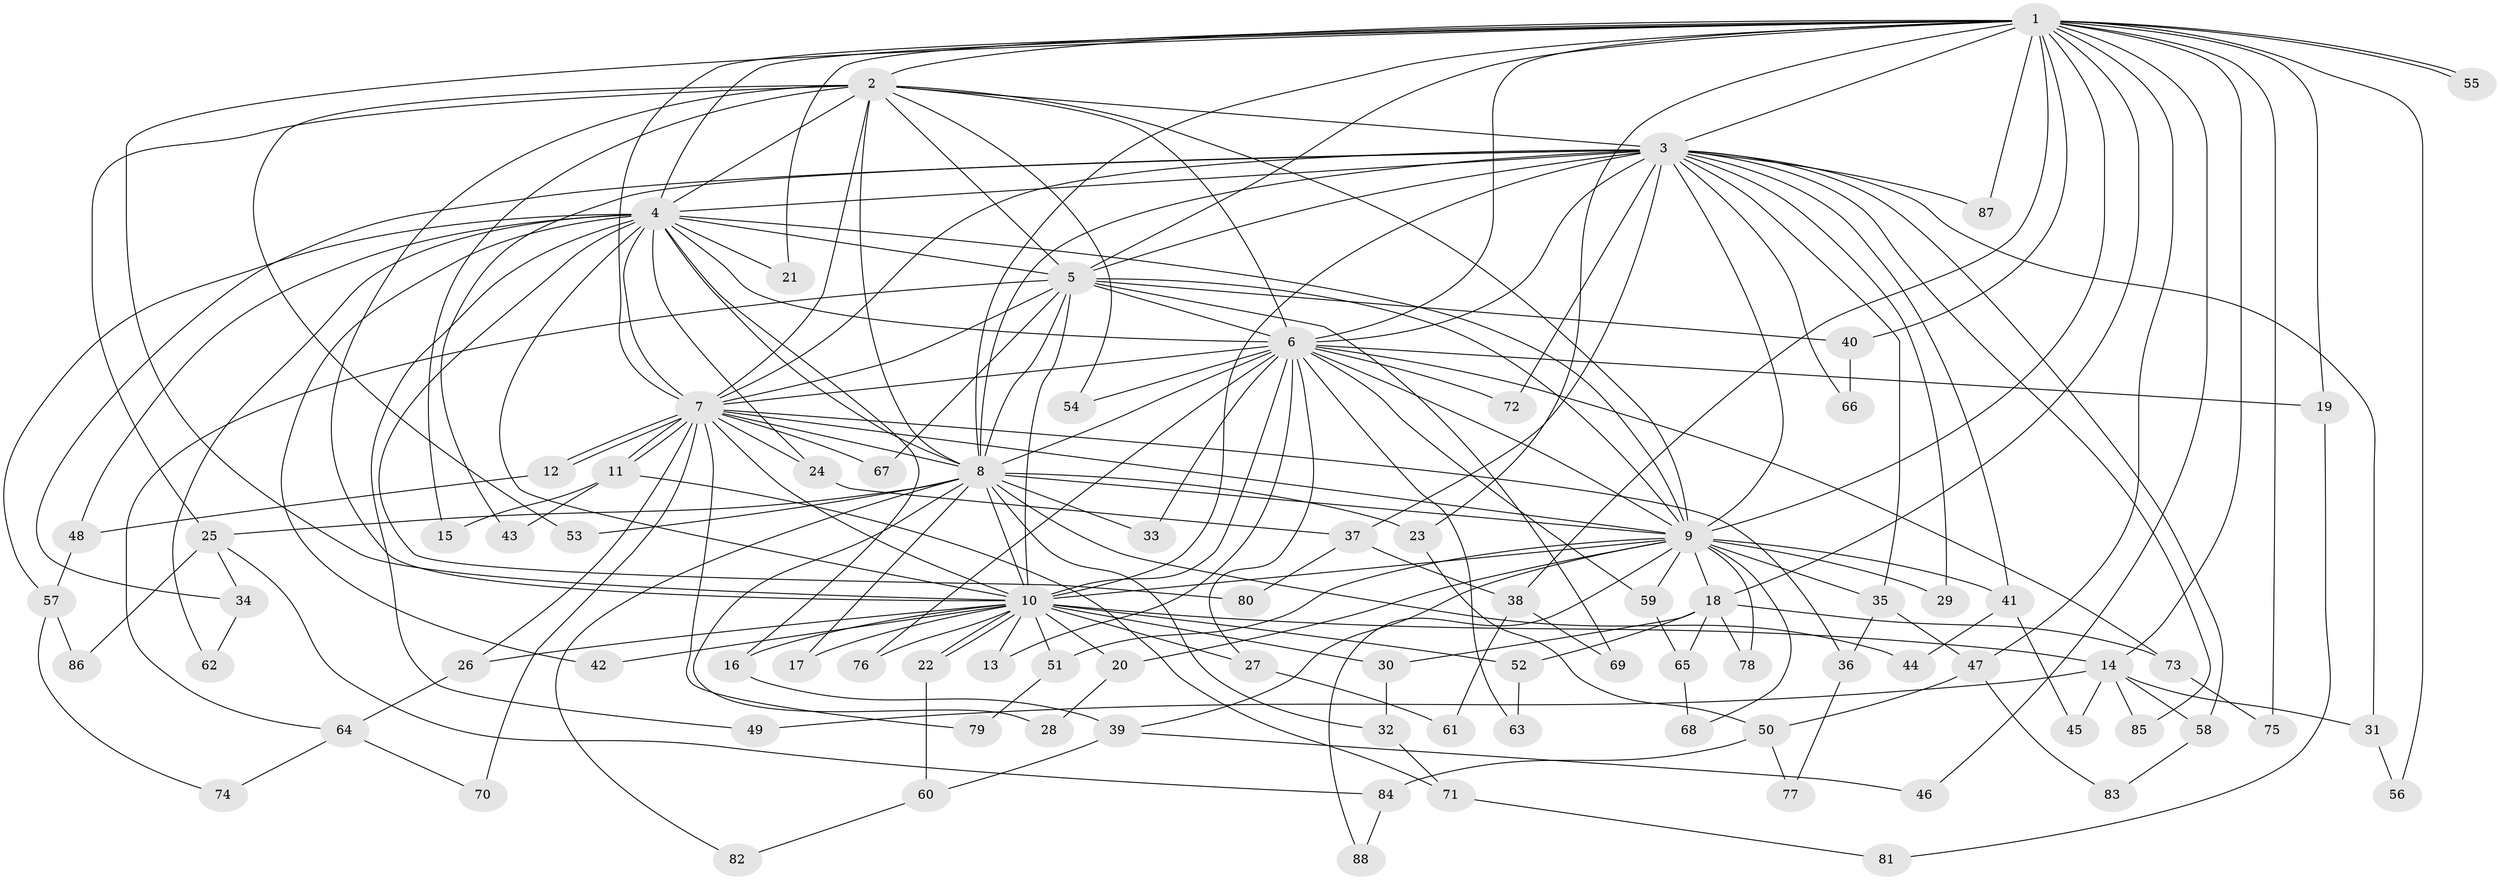 // coarse degree distribution, {19: 0.022727272727272728, 11: 0.022727272727272728, 17: 0.022727272727272728, 16: 0.06818181818181818, 12: 0.022727272727272728, 18: 0.022727272727272728, 23: 0.022727272727272728, 5: 0.09090909090909091, 4: 0.11363636363636363, 2: 0.4090909090909091, 3: 0.1590909090909091, 7: 0.022727272727272728}
// Generated by graph-tools (version 1.1) at 2025/17/03/04/25 18:17:26]
// undirected, 88 vertices, 201 edges
graph export_dot {
graph [start="1"]
  node [color=gray90,style=filled];
  1;
  2;
  3;
  4;
  5;
  6;
  7;
  8;
  9;
  10;
  11;
  12;
  13;
  14;
  15;
  16;
  17;
  18;
  19;
  20;
  21;
  22;
  23;
  24;
  25;
  26;
  27;
  28;
  29;
  30;
  31;
  32;
  33;
  34;
  35;
  36;
  37;
  38;
  39;
  40;
  41;
  42;
  43;
  44;
  45;
  46;
  47;
  48;
  49;
  50;
  51;
  52;
  53;
  54;
  55;
  56;
  57;
  58;
  59;
  60;
  61;
  62;
  63;
  64;
  65;
  66;
  67;
  68;
  69;
  70;
  71;
  72;
  73;
  74;
  75;
  76;
  77;
  78;
  79;
  80;
  81;
  82;
  83;
  84;
  85;
  86;
  87;
  88;
  1 -- 2;
  1 -- 3;
  1 -- 4;
  1 -- 5;
  1 -- 6;
  1 -- 7;
  1 -- 8;
  1 -- 9;
  1 -- 10;
  1 -- 14;
  1 -- 18;
  1 -- 19;
  1 -- 21;
  1 -- 23;
  1 -- 38;
  1 -- 40;
  1 -- 46;
  1 -- 47;
  1 -- 55;
  1 -- 55;
  1 -- 56;
  1 -- 75;
  1 -- 87;
  2 -- 3;
  2 -- 4;
  2 -- 5;
  2 -- 6;
  2 -- 7;
  2 -- 8;
  2 -- 9;
  2 -- 10;
  2 -- 15;
  2 -- 25;
  2 -- 53;
  2 -- 54;
  3 -- 4;
  3 -- 5;
  3 -- 6;
  3 -- 7;
  3 -- 8;
  3 -- 9;
  3 -- 10;
  3 -- 29;
  3 -- 31;
  3 -- 34;
  3 -- 35;
  3 -- 37;
  3 -- 41;
  3 -- 43;
  3 -- 58;
  3 -- 66;
  3 -- 72;
  3 -- 85;
  3 -- 87;
  4 -- 5;
  4 -- 6;
  4 -- 7;
  4 -- 8;
  4 -- 9;
  4 -- 10;
  4 -- 16;
  4 -- 21;
  4 -- 24;
  4 -- 42;
  4 -- 48;
  4 -- 49;
  4 -- 57;
  4 -- 62;
  4 -- 80;
  5 -- 6;
  5 -- 7;
  5 -- 8;
  5 -- 9;
  5 -- 10;
  5 -- 40;
  5 -- 64;
  5 -- 67;
  5 -- 69;
  6 -- 7;
  6 -- 8;
  6 -- 9;
  6 -- 10;
  6 -- 13;
  6 -- 19;
  6 -- 27;
  6 -- 33;
  6 -- 54;
  6 -- 59;
  6 -- 63;
  6 -- 72;
  6 -- 73;
  6 -- 76;
  7 -- 8;
  7 -- 9;
  7 -- 10;
  7 -- 11;
  7 -- 11;
  7 -- 12;
  7 -- 12;
  7 -- 24;
  7 -- 26;
  7 -- 36;
  7 -- 67;
  7 -- 70;
  7 -- 79;
  8 -- 9;
  8 -- 10;
  8 -- 17;
  8 -- 23;
  8 -- 25;
  8 -- 28;
  8 -- 32;
  8 -- 33;
  8 -- 44;
  8 -- 53;
  8 -- 82;
  9 -- 10;
  9 -- 18;
  9 -- 20;
  9 -- 29;
  9 -- 35;
  9 -- 39;
  9 -- 41;
  9 -- 51;
  9 -- 59;
  9 -- 68;
  9 -- 78;
  9 -- 88;
  10 -- 13;
  10 -- 14;
  10 -- 16;
  10 -- 17;
  10 -- 20;
  10 -- 22;
  10 -- 22;
  10 -- 26;
  10 -- 27;
  10 -- 30;
  10 -- 42;
  10 -- 51;
  10 -- 52;
  10 -- 76;
  11 -- 15;
  11 -- 43;
  11 -- 71;
  12 -- 48;
  14 -- 31;
  14 -- 45;
  14 -- 49;
  14 -- 58;
  14 -- 85;
  16 -- 39;
  18 -- 30;
  18 -- 52;
  18 -- 65;
  18 -- 73;
  18 -- 78;
  19 -- 81;
  20 -- 28;
  22 -- 60;
  23 -- 50;
  24 -- 37;
  25 -- 34;
  25 -- 84;
  25 -- 86;
  26 -- 64;
  27 -- 61;
  30 -- 32;
  31 -- 56;
  32 -- 71;
  34 -- 62;
  35 -- 36;
  35 -- 47;
  36 -- 77;
  37 -- 38;
  37 -- 80;
  38 -- 61;
  38 -- 69;
  39 -- 46;
  39 -- 60;
  40 -- 66;
  41 -- 44;
  41 -- 45;
  47 -- 50;
  47 -- 83;
  48 -- 57;
  50 -- 77;
  50 -- 84;
  51 -- 79;
  52 -- 63;
  57 -- 74;
  57 -- 86;
  58 -- 83;
  59 -- 65;
  60 -- 82;
  64 -- 70;
  64 -- 74;
  65 -- 68;
  71 -- 81;
  73 -- 75;
  84 -- 88;
}
